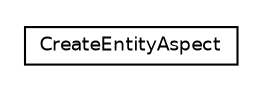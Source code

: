 #!/usr/local/bin/dot
#
# Class diagram 
# Generated by UMLGraph version R5_6 (http://www.umlgraph.org/)
#

digraph G {
	edge [fontname="Helvetica",fontsize=10,labelfontname="Helvetica",labelfontsize=10];
	node [fontname="Helvetica",fontsize=10,shape=plaintext];
	nodesep=0.25;
	ranksep=0.5;
	// net.ljcomputing.aspect.CreateEntityAspect
	c34 [label=<<table title="net.ljcomputing.aspect.CreateEntityAspect" border="0" cellborder="1" cellspacing="0" cellpadding="2" port="p" href="./CreateEntityAspect.html">
		<tr><td><table border="0" cellspacing="0" cellpadding="1">
<tr><td align="center" balign="center"> CreateEntityAspect </td></tr>
		</table></td></tr>
		</table>>, URL="./CreateEntityAspect.html", fontname="Helvetica", fontcolor="black", fontsize=9.0];
}

